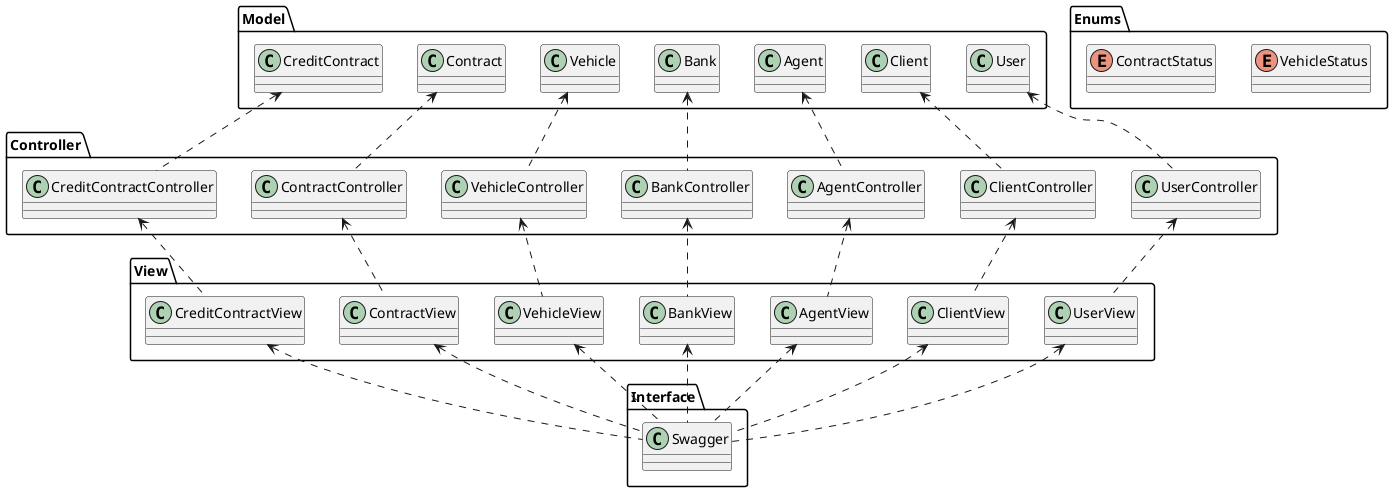 @startuml

package Model {
    class User
    class Client
    class Agent
    class Bank
    class Vehicle
    class Contract
    class CreditContract
}

package Controller {
    class UserController
    class ClientController
    class AgentController
    class BankController
    class VehicleController
    class ContractController
    class CreditContractController
}

package View {
    class UserView
    class ClientView
    class AgentView
    class BankView
    class VehicleView
    class ContractView
    class CreditContractView
}

package Interface {
    class Swagger
}

package Enums {
    enum VehicleStatus
    enum ContractStatus
}

User <.. UserController
UserController <.. UserView
UserView <.. Swagger

Client <.. ClientController
ClientController <.. ClientView
ClientView <.. Swagger

Agent <.. AgentController
AgentController <.. AgentView
AgentView <.. Swagger

Bank <.. BankController
BankController <.. BankView
BankView <.. Swagger

Vehicle <.. VehicleController
VehicleController <.. VehicleView
VehicleView <.. Swagger

Contract <.. ContractController
ContractController <.. ContractView
ContractView <.. Swagger

CreditContract <.. CreditContractController
CreditContractController <.. CreditContractView
CreditContractView <.. Swagger

@enduml